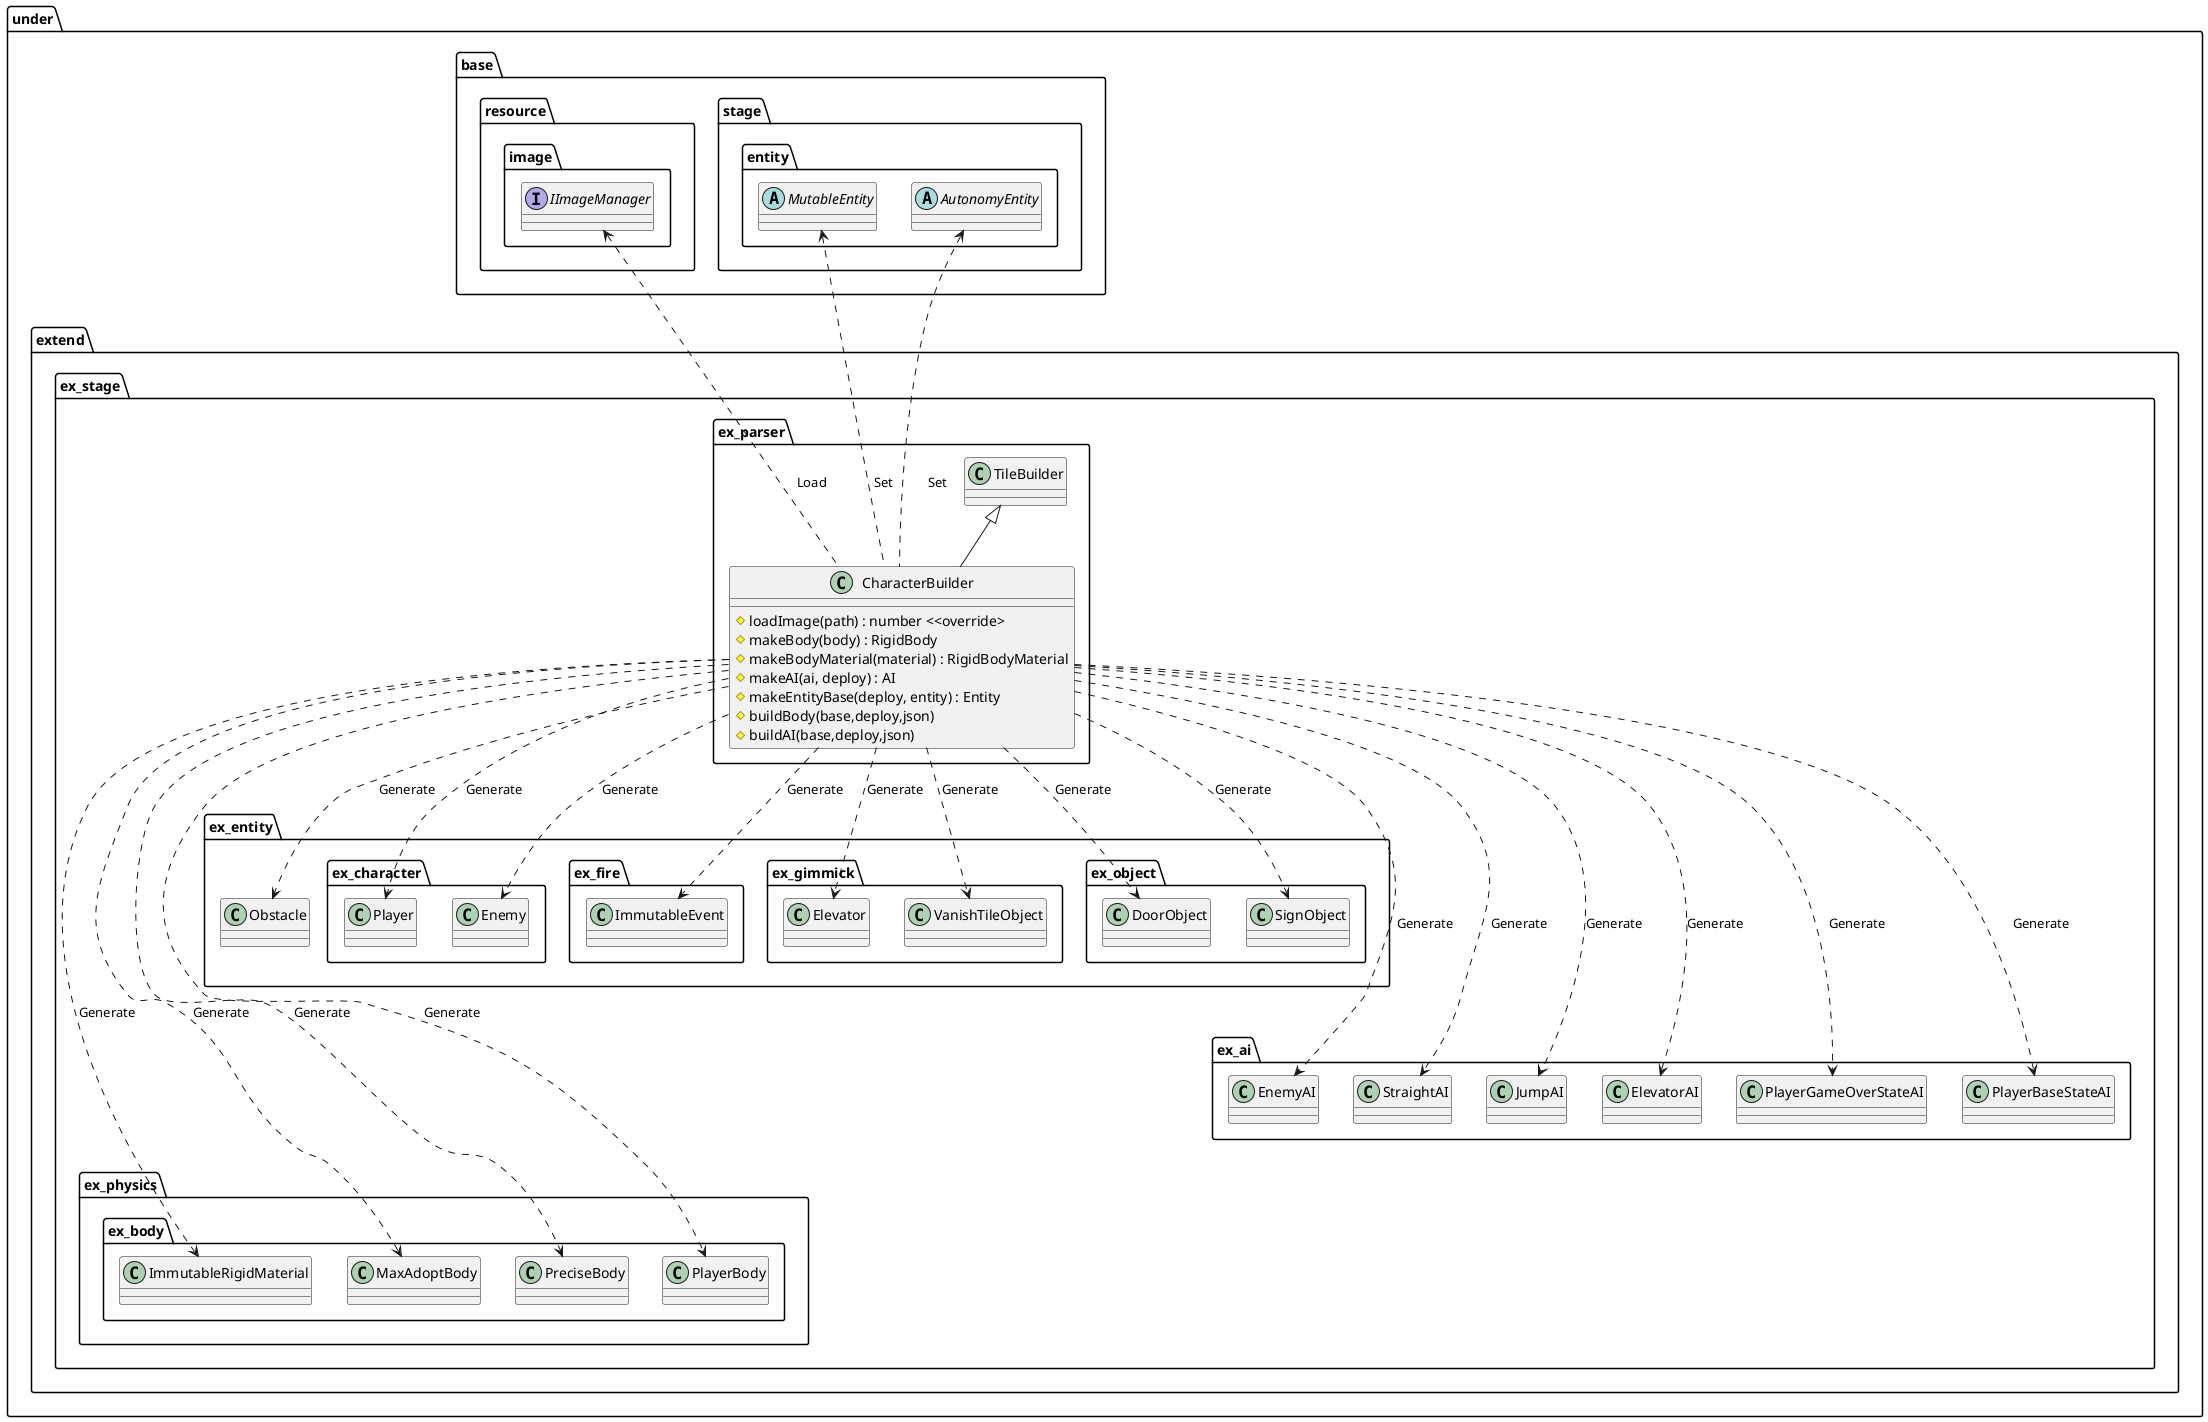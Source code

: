 @startuml ParserBuilder

package under {
    package extend {
        package ex_stage {
            package ex_parser {
                class CharacterBuilder {
                    #loadImage(path) : number <<override>
                    #makeBody(body) : RigidBody
                    #makeBodyMaterial(material) : RigidBodyMaterial
                    #makeAI(ai, deploy) : AI
                    #makeEntityBase(deploy, entity) : Entity
                    #buildBody(base,deploy,json)
                    #buildAI(base,deploy,json)
                }
            }
        }
    }
}

package under {
    package base {
        package resource {
            package image {
                interface IImageManager
            }
        }
        package stage {
            package entity {
                abstract MutableEntity
                abstract AutonomyEntity
            }
        }
    }
    package extend {
        package ex_stage {
            package ex_parser {
                class TileBuilder
            }
            package ex_physics {
                package ex_body {
                    class ImmutableRigidMaterial
                    class MaxAdoptBody
                    class PreciseBody
                    class PlayerBody
                }
            }
            package ex_entity {
                package ex_character {
                    class Player
                    class Enemy
                }
                package ex_fire {
                    class ImmutableEvent
                }
                package ex_gimmick {
                    class Elevator
                    class VanishTileObject
                }
                package ex_object {
                    class DoorObject
                    class SignObject
                }
                class Obstacle
            }
            package ex_ai {
                class EnemyAI
                class StraightAI
                class JumpAI
                class ElevatorAI
                class PlayerGameOverStateAI
                class PlayerBaseStateAI
            }
        }

    }
}

CharacterBuilder ....> MaxAdoptBody : Generate
CharacterBuilder ....> PreciseBody : Generate
CharacterBuilder ....> PlayerBody : Generate
CharacterBuilder ....> ImmutableRigidMaterial : Generate
CharacterBuilder ...> EnemyAI : Generate
CharacterBuilder ...> StraightAI : Generate
CharacterBuilder ...> JumpAI : Generate
CharacterBuilder ...> ElevatorAI : Generate
CharacterBuilder ...> PlayerGameOverStateAI : Generate
CharacterBuilder ...> PlayerBaseStateAI : Generate
CharacterBuilder ..> Player : Generate
CharacterBuilder ..> Enemy : Generate
CharacterBuilder ..> Obstacle : Generate
CharacterBuilder ..> DoorObject : Generate
CharacterBuilder ..> SignObject : Generate
CharacterBuilder ..> Elevator : Generate
CharacterBuilder ..> ImmutableEvent : Generate
CharacterBuilder ..> VanishTileObject : Generate
IImageManager <... CharacterBuilder : Load
MutableEntity <... CharacterBuilder : Set
AutonomyEntity <... CharacterBuilder : Set

TileBuilder <|-- CharacterBuilder

@enduml
